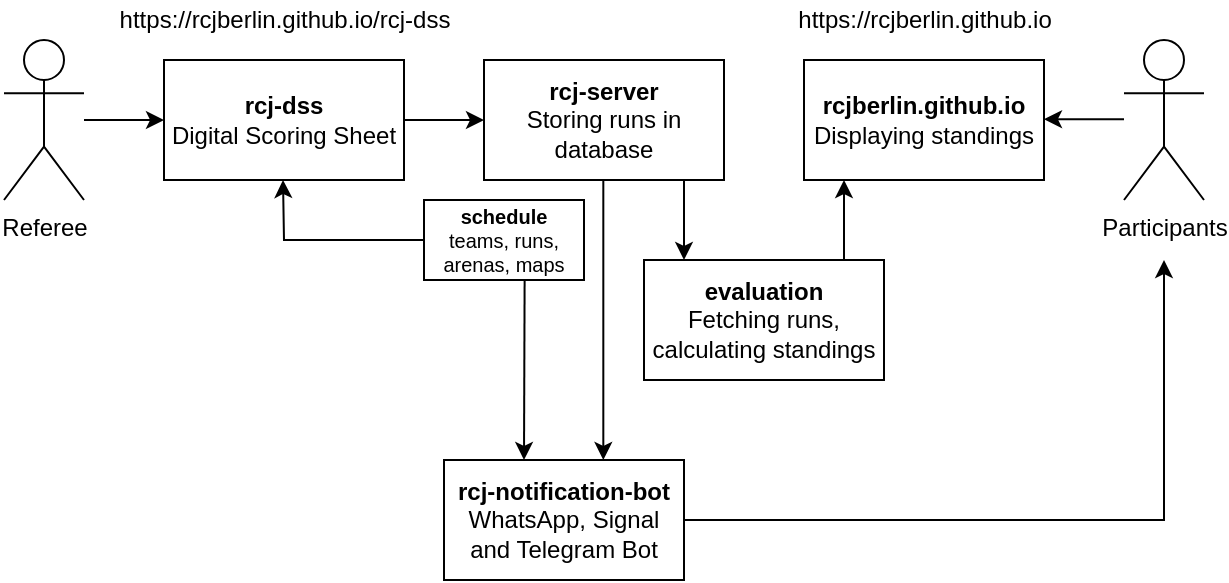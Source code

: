 <mxfile>
    <diagram id="VN5KpYFqFtBRQFTu0aOp" name="Page-1">
        <mxGraphModel dx="542" dy="337" grid="1" gridSize="10" guides="1" tooltips="1" connect="1" arrows="1" fold="1" page="1" pageScale="1" pageWidth="850" pageHeight="1100" math="0" shadow="0">
            <root>
                <mxCell id="0"/>
                <mxCell id="1" parent="0"/>
                <mxCell id="Mm0FE4l2zzhRZWlj46gT-1" value="&lt;div&gt;Referee&lt;/div&gt;" style="shape=umlActor;verticalLabelPosition=bottom;labelBackgroundColor=none;verticalAlign=top;html=1;outlineConnect=0;" parent="1" vertex="1">
                    <mxGeometry x="220" y="280" width="40" height="80" as="geometry"/>
                </mxCell>
                <mxCell id="Mm0FE4l2zzhRZWlj46gT-2" style="edgeStyle=orthogonalEdgeStyle;rounded=0;orthogonalLoop=1;jettySize=auto;html=1;exitX=1;exitY=0.5;exitDx=0;exitDy=0;entryX=0;entryY=0.5;entryDx=0;entryDy=0;" parent="1" source="Mm0FE4l2zzhRZWlj46gT-3" target="Mm0FE4l2zzhRZWlj46gT-5" edge="1">
                    <mxGeometry relative="1" as="geometry"/>
                </mxCell>
                <mxCell id="Mm0FE4l2zzhRZWlj46gT-3" value="&lt;div&gt;&lt;b&gt;rcj-dss&lt;/b&gt;&lt;/div&gt;&lt;div&gt;Digital Scoring Sheet&lt;/div&gt;" style="rounded=0;whiteSpace=wrap;html=1;" parent="1" vertex="1">
                    <mxGeometry x="300" y="290" width="120" height="60" as="geometry"/>
                </mxCell>
                <mxCell id="Mm0FE4l2zzhRZWlj46gT-5" value="&lt;div&gt;&lt;b&gt;rcj-server&lt;/b&gt;&lt;/div&gt;&lt;div&gt;Storing runs in database&lt;br&gt;&lt;/div&gt;" style="rounded=0;whiteSpace=wrap;html=1;" parent="1" vertex="1">
                    <mxGeometry x="460" y="290" width="120" height="60" as="geometry"/>
                </mxCell>
                <mxCell id="Mm0FE4l2zzhRZWlj46gT-6" value="&lt;div&gt;&lt;b&gt;evaluation&lt;/b&gt;&lt;/div&gt;&lt;div&gt;Fetching runs, calculating standings&lt;br&gt;&lt;/div&gt;" style="rounded=0;whiteSpace=wrap;html=1;" parent="1" vertex="1">
                    <mxGeometry x="540" y="390" width="120" height="60" as="geometry"/>
                </mxCell>
                <mxCell id="Mm0FE4l2zzhRZWlj46gT-7" value="&lt;div&gt;&lt;b&gt;rcjberlin.github.io&lt;/b&gt;&lt;/div&gt;&lt;div&gt;Displaying standings&lt;br&gt;&lt;b&gt;&lt;/b&gt;&lt;/div&gt;" style="rounded=0;whiteSpace=wrap;html=1;" parent="1" vertex="1">
                    <mxGeometry x="620" y="290" width="120" height="60" as="geometry"/>
                </mxCell>
                <mxCell id="Mm0FE4l2zzhRZWlj46gT-8" value="&lt;div&gt;Participants&lt;/div&gt;" style="shape=umlActor;verticalLabelPosition=bottom;labelBackgroundColor=none;verticalAlign=top;html=1;outlineConnect=0;" parent="1" vertex="1">
                    <mxGeometry x="780" y="280" width="40" height="80" as="geometry"/>
                </mxCell>
                <mxCell id="Mm0FE4l2zzhRZWlj46gT-9" value="" style="endArrow=classic;html=1;entryX=0;entryY=0.5;entryDx=0;entryDy=0;" parent="1" target="Mm0FE4l2zzhRZWlj46gT-3" edge="1">
                    <mxGeometry width="50" height="50" relative="1" as="geometry">
                        <mxPoint x="260" y="320" as="sourcePoint"/>
                        <mxPoint x="280" y="460" as="targetPoint"/>
                    </mxGeometry>
                </mxCell>
                <mxCell id="Mm0FE4l2zzhRZWlj46gT-10" value="" style="endArrow=classic;html=1;" parent="1" edge="1">
                    <mxGeometry width="50" height="50" relative="1" as="geometry">
                        <mxPoint x="560" y="350" as="sourcePoint"/>
                        <mxPoint x="560" y="390" as="targetPoint"/>
                    </mxGeometry>
                </mxCell>
                <mxCell id="Mm0FE4l2zzhRZWlj46gT-11" value="" style="endArrow=classic;html=1;" parent="1" edge="1">
                    <mxGeometry width="50" height="50" relative="1" as="geometry">
                        <mxPoint x="640" y="390" as="sourcePoint"/>
                        <mxPoint x="640" y="350" as="targetPoint"/>
                    </mxGeometry>
                </mxCell>
                <mxCell id="Mm0FE4l2zzhRZWlj46gT-12" value="" style="endArrow=classic;html=1;" parent="1" edge="1">
                    <mxGeometry width="50" height="50" relative="1" as="geometry">
                        <mxPoint x="780" y="319.58" as="sourcePoint"/>
                        <mxPoint x="740" y="319.58" as="targetPoint"/>
                    </mxGeometry>
                </mxCell>
                <mxCell id="Mm0FE4l2zzhRZWlj46gT-13" value="https://rcjberlin.github.io/rcj-dss" style="text;html=1;align=center;verticalAlign=middle;resizable=0;points=[];autosize=1;" parent="1" vertex="1">
                    <mxGeometry x="270" y="260" width="180" height="20" as="geometry"/>
                </mxCell>
                <mxCell id="Mm0FE4l2zzhRZWlj46gT-15" value="&lt;div&gt;https://rcjberlin.github.io&lt;/div&gt;" style="text;html=1;align=center;verticalAlign=middle;resizable=0;points=[];autosize=1;" parent="1" vertex="1">
                    <mxGeometry x="610" y="260" width="140" height="20" as="geometry"/>
                </mxCell>
                <mxCell id="Mm0FE4l2zzhRZWlj46gT-22" value="" style="endArrow=classic;html=1;" parent="1" edge="1">
                    <mxGeometry width="50" height="50" relative="1" as="geometry">
                        <mxPoint x="519.66" y="350" as="sourcePoint"/>
                        <mxPoint x="519.66" y="490" as="targetPoint"/>
                    </mxGeometry>
                </mxCell>
                <mxCell id="Mm0FE4l2zzhRZWlj46gT-24" value="" style="endArrow=classic;html=1;rounded=0;startArrow=none;" parent="1" edge="1" source="Mm0FE4l2zzhRZWlj46gT-21">
                    <mxGeometry width="50" height="50" relative="1" as="geometry">
                        <mxPoint x="500" y="520" as="sourcePoint"/>
                        <mxPoint x="800" y="390" as="targetPoint"/>
                        <Array as="points">
                            <mxPoint x="800" y="520"/>
                        </Array>
                    </mxGeometry>
                </mxCell>
                <mxCell id="Mm0FE4l2zzhRZWlj46gT-26" value="&lt;div style=&quot;font-size: 10px&quot;&gt;&lt;b&gt;&lt;font style=&quot;font-size: 10px&quot;&gt;schedule&lt;/font&gt;&lt;/b&gt;&lt;/div&gt;&lt;div style=&quot;font-size: 10px&quot;&gt;&lt;font style=&quot;font-size: 10px&quot;&gt;teams, runs, arenas, maps&lt;/font&gt;&lt;br&gt;&lt;/div&gt;" style="rounded=0;whiteSpace=wrap;html=1;" parent="1" vertex="1">
                    <mxGeometry x="430" y="360" width="80" height="40" as="geometry"/>
                </mxCell>
                <mxCell id="Mm0FE4l2zzhRZWlj46gT-27" value="" style="endArrow=classic;html=1;jumpSize=6;rounded=0;" parent="1" edge="1">
                    <mxGeometry width="50" height="50" relative="1" as="geometry">
                        <mxPoint x="430" y="380" as="sourcePoint"/>
                        <mxPoint x="359.5" y="350" as="targetPoint"/>
                        <Array as="points">
                            <mxPoint x="360" y="380"/>
                        </Array>
                    </mxGeometry>
                </mxCell>
                <mxCell id="Mm0FE4l2zzhRZWlj46gT-28" value="" style="endArrow=classic;html=1;" parent="1" edge="1">
                    <mxGeometry width="50" height="50" relative="1" as="geometry">
                        <mxPoint x="480.31" y="400" as="sourcePoint"/>
                        <mxPoint x="480" y="490" as="targetPoint"/>
                    </mxGeometry>
                </mxCell>
                <mxCell id="Mm0FE4l2zzhRZWlj46gT-21" value="&lt;b&gt;rcj-notification-bot&lt;/b&gt;&lt;div&gt;WhatsApp, Signal and Telegram Bot&lt;br&gt;&lt;/div&gt;" style="rounded=0;whiteSpace=wrap;html=1;" parent="1" vertex="1">
                    <mxGeometry x="440" y="490" width="120" height="60" as="geometry"/>
                </mxCell>
            </root>
        </mxGraphModel>
    </diagram>
</mxfile>